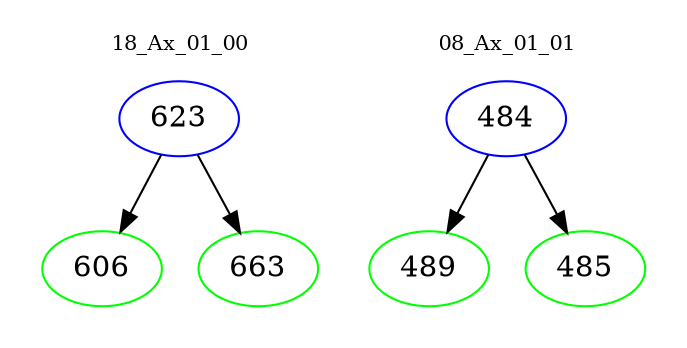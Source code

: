 digraph{
subgraph cluster_0 {
color = white
label = "18_Ax_01_00";
fontsize=10;
T0_623 [label="623", color="blue"]
T0_623 -> T0_606 [color="black"]
T0_606 [label="606", color="green"]
T0_623 -> T0_663 [color="black"]
T0_663 [label="663", color="green"]
}
subgraph cluster_1 {
color = white
label = "08_Ax_01_01";
fontsize=10;
T1_484 [label="484", color="blue"]
T1_484 -> T1_489 [color="black"]
T1_489 [label="489", color="green"]
T1_484 -> T1_485 [color="black"]
T1_485 [label="485", color="green"]
}
}
